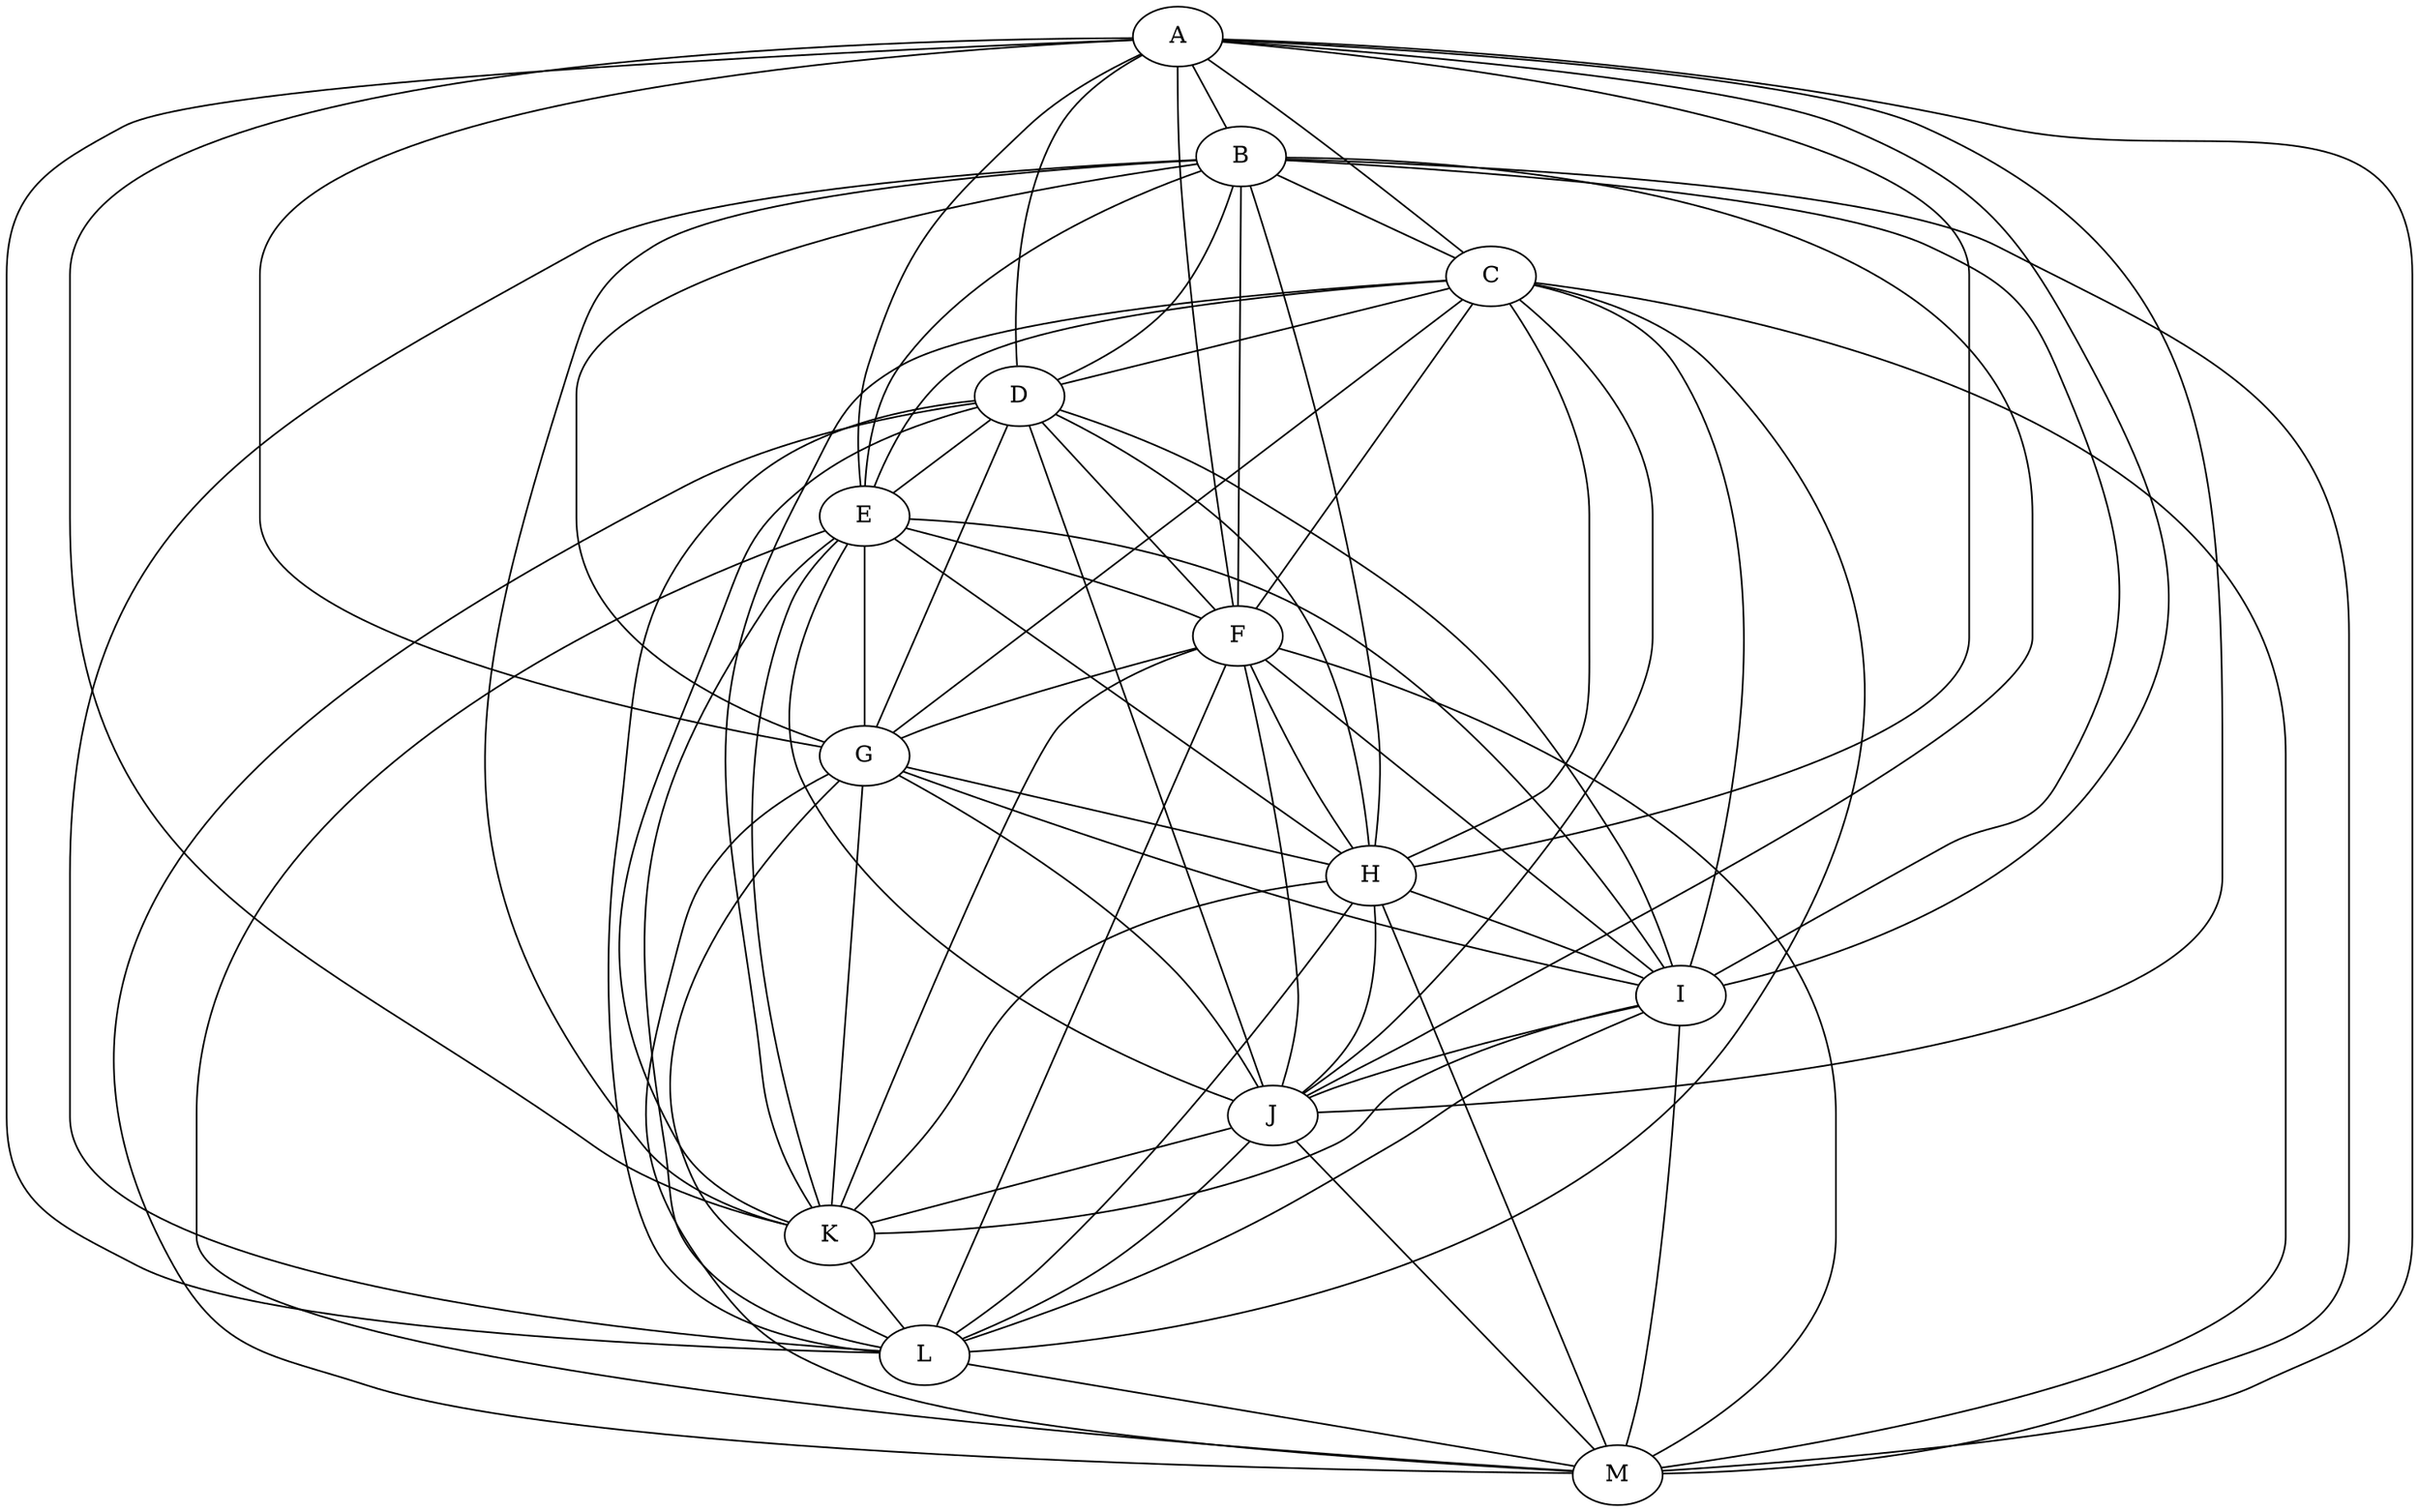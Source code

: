 strict graph "" {
	A -- B;
	A -- C;
	A -- D;
	A -- E;
	A -- F;
	A -- G;
	A -- H;
	A -- I;
	A -- J;
	A -- K;
	A -- L;
	A -- M;
	B -- C;
	B -- D;
	B -- E;
	B -- F;
	B -- G;
	B -- H;
	B -- I;
	B -- J;
	B -- K;
	B -- L;
	B -- M;
	C -- D;
	C -- E;
	C -- F;
	C -- G;
	C -- H;
	C -- I;
	C -- J;
	C -- K;
	C -- L;
	C -- M;
	D -- E;
	D -- F;
	D -- G;
	D -- H;
	D -- I;
	D -- J;
	D -- K;
	D -- L;
	D -- M;
	E -- F;
	E -- G;
	E -- H;
	E -- I;
	E -- J;
	E -- K;
	E -- L;
	E -- M;
	F -- G;
	F -- H;
	F -- I;
	F -- J;
	F -- K;
	F -- L;
	F -- M;
	G -- H;
	G -- I;
	G -- J;
	G -- K;
	G -- L;
	G -- M;
	H -- I;
	H -- J;
	H -- K;
	H -- L;
	H -- M;
	I -- J;
	I -- K;
	I -- L;
	I -- M;
	J -- K;
	J -- L;
	J -- M;
	K -- L;
	L -- M;
}
